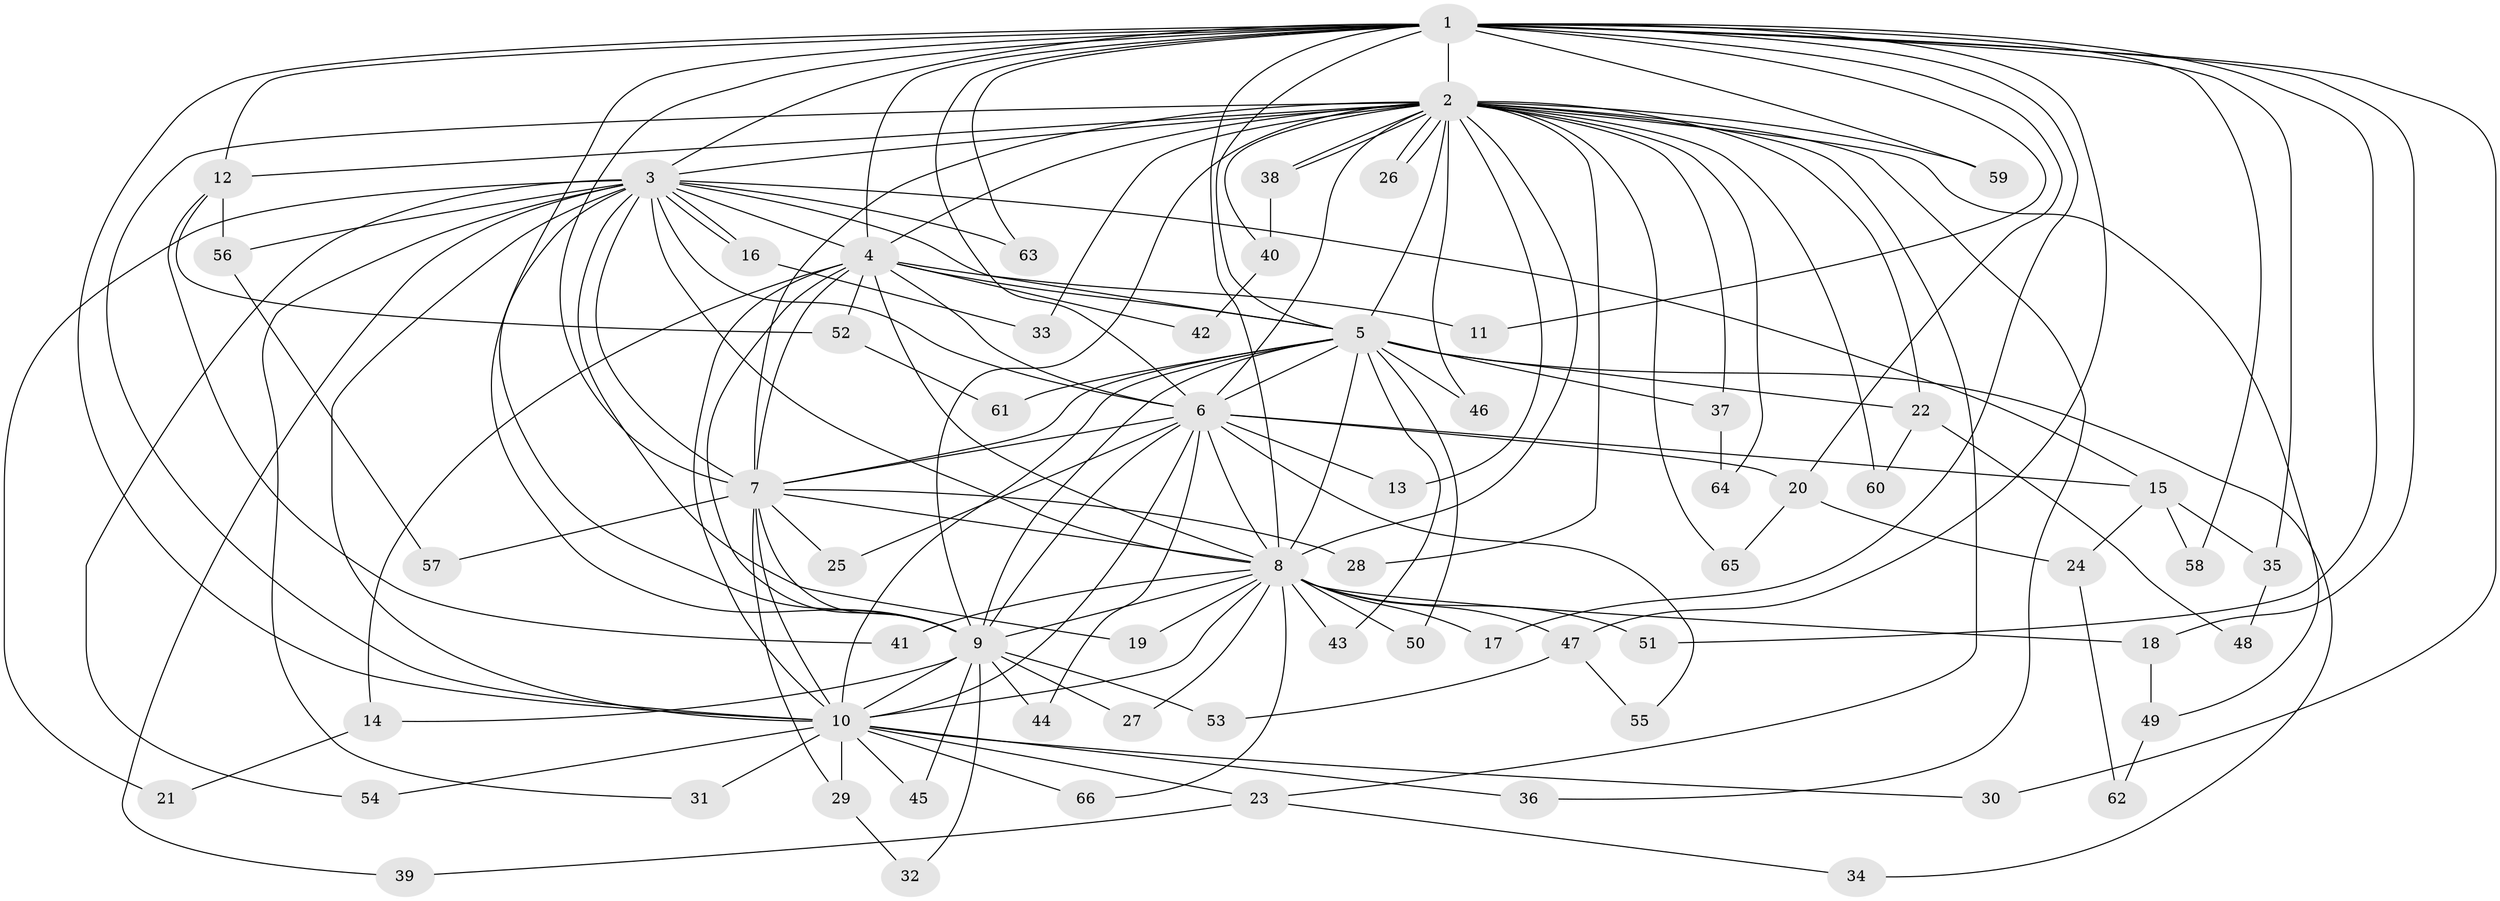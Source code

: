 // coarse degree distribution, {9: 0.14285714285714285, 20: 0.03571428571428571, 14: 0.03571428571428571, 12: 0.03571428571428571, 8: 0.07142857142857142, 7: 0.07142857142857142, 3: 0.14285714285714285, 2: 0.2857142857142857, 5: 0.10714285714285714, 4: 0.03571428571428571, 1: 0.03571428571428571}
// Generated by graph-tools (version 1.1) at 2025/49/03/04/25 22:49:28]
// undirected, 66 vertices, 157 edges
graph export_dot {
  node [color=gray90,style=filled];
  1;
  2;
  3;
  4;
  5;
  6;
  7;
  8;
  9;
  10;
  11;
  12;
  13;
  14;
  15;
  16;
  17;
  18;
  19;
  20;
  21;
  22;
  23;
  24;
  25;
  26;
  27;
  28;
  29;
  30;
  31;
  32;
  33;
  34;
  35;
  36;
  37;
  38;
  39;
  40;
  41;
  42;
  43;
  44;
  45;
  46;
  47;
  48;
  49;
  50;
  51;
  52;
  53;
  54;
  55;
  56;
  57;
  58;
  59;
  60;
  61;
  62;
  63;
  64;
  65;
  66;
  1 -- 2;
  1 -- 3;
  1 -- 4;
  1 -- 5;
  1 -- 6;
  1 -- 7;
  1 -- 8;
  1 -- 9;
  1 -- 10;
  1 -- 11;
  1 -- 12;
  1 -- 17;
  1 -- 18;
  1 -- 20;
  1 -- 30;
  1 -- 35;
  1 -- 47;
  1 -- 51;
  1 -- 58;
  1 -- 59;
  1 -- 63;
  2 -- 3;
  2 -- 4;
  2 -- 5;
  2 -- 6;
  2 -- 7;
  2 -- 8;
  2 -- 9;
  2 -- 10;
  2 -- 12;
  2 -- 13;
  2 -- 22;
  2 -- 23;
  2 -- 26;
  2 -- 26;
  2 -- 28;
  2 -- 33;
  2 -- 36;
  2 -- 37;
  2 -- 38;
  2 -- 38;
  2 -- 40;
  2 -- 46;
  2 -- 49;
  2 -- 59;
  2 -- 60;
  2 -- 64;
  2 -- 65;
  3 -- 4;
  3 -- 5;
  3 -- 6;
  3 -- 7;
  3 -- 8;
  3 -- 9;
  3 -- 10;
  3 -- 15;
  3 -- 16;
  3 -- 16;
  3 -- 19;
  3 -- 21;
  3 -- 31;
  3 -- 39;
  3 -- 54;
  3 -- 56;
  3 -- 63;
  4 -- 5;
  4 -- 6;
  4 -- 7;
  4 -- 8;
  4 -- 9;
  4 -- 10;
  4 -- 11;
  4 -- 14;
  4 -- 42;
  4 -- 52;
  5 -- 6;
  5 -- 7;
  5 -- 8;
  5 -- 9;
  5 -- 10;
  5 -- 22;
  5 -- 34;
  5 -- 37;
  5 -- 43;
  5 -- 46;
  5 -- 50;
  5 -- 61;
  6 -- 7;
  6 -- 8;
  6 -- 9;
  6 -- 10;
  6 -- 13;
  6 -- 15;
  6 -- 20;
  6 -- 25;
  6 -- 44;
  6 -- 55;
  7 -- 8;
  7 -- 9;
  7 -- 10;
  7 -- 25;
  7 -- 28;
  7 -- 29;
  7 -- 57;
  8 -- 9;
  8 -- 10;
  8 -- 17;
  8 -- 18;
  8 -- 19;
  8 -- 27;
  8 -- 41;
  8 -- 43;
  8 -- 47;
  8 -- 50;
  8 -- 51;
  8 -- 66;
  9 -- 10;
  9 -- 14;
  9 -- 27;
  9 -- 32;
  9 -- 44;
  9 -- 45;
  9 -- 53;
  10 -- 23;
  10 -- 29;
  10 -- 30;
  10 -- 31;
  10 -- 36;
  10 -- 45;
  10 -- 54;
  10 -- 66;
  12 -- 41;
  12 -- 52;
  12 -- 56;
  14 -- 21;
  15 -- 24;
  15 -- 35;
  15 -- 58;
  16 -- 33;
  18 -- 49;
  20 -- 24;
  20 -- 65;
  22 -- 48;
  22 -- 60;
  23 -- 34;
  23 -- 39;
  24 -- 62;
  29 -- 32;
  35 -- 48;
  37 -- 64;
  38 -- 40;
  40 -- 42;
  47 -- 53;
  47 -- 55;
  49 -- 62;
  52 -- 61;
  56 -- 57;
}
